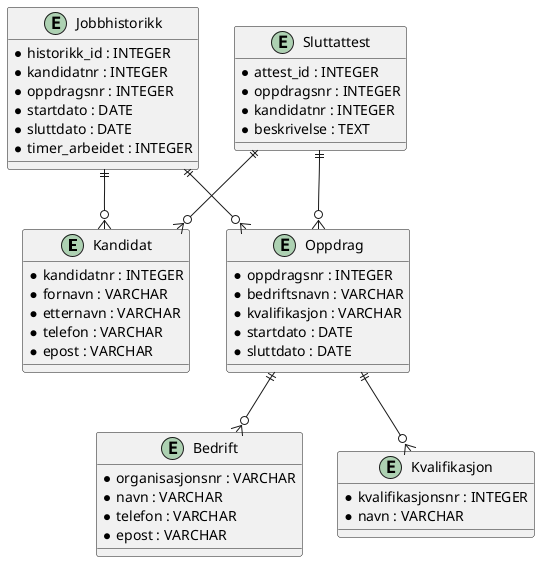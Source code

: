 @startuml

entity Kandidat {
    * kandidatnr : INTEGER
    * fornavn : VARCHAR
    * etternavn : VARCHAR
    * telefon : VARCHAR
    * epost : VARCHAR
}

entity Bedrift {
    * organisasjonsnr : VARCHAR
    * navn : VARCHAR
    * telefon : VARCHAR
    * epost : VARCHAR
}

entity Kvalifikasjon {
    * kvalifikasjonsnr : INTEGER
    * navn : VARCHAR
}

entity Oppdrag {
    * oppdragsnr : INTEGER
    * bedriftsnavn : VARCHAR
    * kvalifikasjon : VARCHAR
    * startdato : DATE
    * sluttdato : DATE
}

entity Jobbhistorikk {
    * historikk_id : INTEGER
    * kandidatnr : INTEGER
    * oppdragsnr : INTEGER
    * startdato : DATE
    * sluttdato : DATE
    * timer_arbeidet : INTEGER
}

entity Sluttattest {
    * attest_id : INTEGER
    * oppdragsnr : INTEGER
    * kandidatnr : INTEGER
    * beskrivelse : TEXT
}

Oppdrag ||--o{ Bedrift
Oppdrag ||--o{ Kvalifikasjon

Jobbhistorikk ||--o{ Kandidat
Jobbhistorikk ||--o{ Oppdrag

Sluttattest ||--o{ Kandidat
Sluttattest ||--o{ Oppdrag

@enduml
